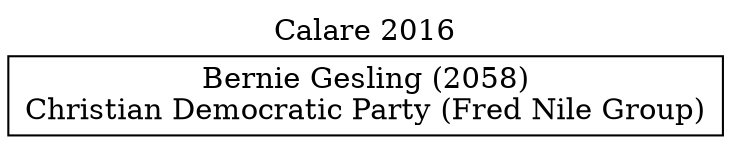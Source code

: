 // House preference flow
digraph "Bernie Gesling (2058)_Calare_2016" {
	graph [label="Calare 2016" labelloc=t mclimit=10]
	node [shape=box]
	"Bernie Gesling (2058)" [label="Bernie Gesling (2058)
Christian Democratic Party (Fred Nile Group)"]
}
